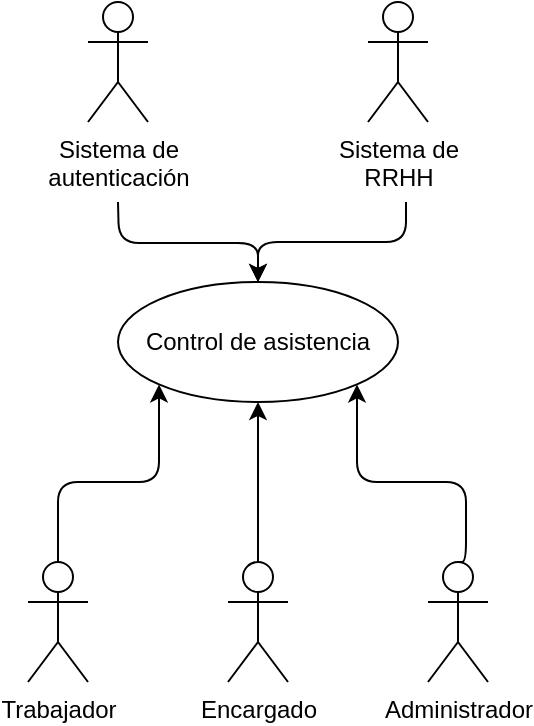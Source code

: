 <mxfile>
    <diagram id="a6hGziEq0ImsOIdKsxrM" name="Page-1">
        <mxGraphModel dx="549" dy="644" grid="1" gridSize="10" guides="1" tooltips="1" connect="1" arrows="1" fold="1" page="1" pageScale="1" pageWidth="291" pageHeight="413" background="#FFFFFF" math="0" shadow="0">
            <root>
                <mxCell id="0"/>
                <mxCell id="1" parent="0"/>
                <mxCell id="2" value="Control de asistencia" style="ellipse;whiteSpace=wrap;html=1;strokeColor=#000000;fillColor=#FFFFFF;fontColor=#000000;" parent="1" vertex="1">
                    <mxGeometry x="76" y="70" width="140" height="60" as="geometry"/>
                </mxCell>
                <mxCell id="8" style="edgeStyle=orthogonalEdgeStyle;html=1;exitX=0.5;exitY=0;exitDx=0;exitDy=0;exitPerimeter=0;entryX=0;entryY=1;entryDx=0;entryDy=0;strokeColor=#000000;" parent="1" source="3" target="2" edge="1">
                    <mxGeometry relative="1" as="geometry"/>
                </mxCell>
                <mxCell id="3" value="&lt;font color=&quot;#000000&quot;&gt;Trabajador&lt;/font&gt;" style="shape=umlActor;verticalLabelPosition=bottom;verticalAlign=top;html=1;fillColor=none;strokeColor=#000000;fontColor=#FFFFFF;" parent="1" vertex="1">
                    <mxGeometry x="31" y="210" width="30" height="60" as="geometry"/>
                </mxCell>
                <mxCell id="9" style="edgeStyle=orthogonalEdgeStyle;html=1;exitX=0.5;exitY=0;exitDx=0;exitDy=0;exitPerimeter=0;entryX=0.5;entryY=1;entryDx=0;entryDy=0;strokeColor=#000000;" parent="1" source="4" target="2" edge="1">
                    <mxGeometry relative="1" as="geometry"/>
                </mxCell>
                <mxCell id="4" value="&lt;font color=&quot;#000000&quot;&gt;Encargado&lt;/font&gt;" style="shape=umlActor;verticalLabelPosition=bottom;verticalAlign=top;html=1;fillColor=none;strokeColor=#000000;fontColor=#FFFFFF;" parent="1" vertex="1">
                    <mxGeometry x="131" y="210" width="30" height="60" as="geometry"/>
                </mxCell>
                <mxCell id="10" style="edgeStyle=orthogonalEdgeStyle;html=1;exitX=0.5;exitY=0;exitDx=0;exitDy=0;exitPerimeter=0;entryX=1;entryY=1;entryDx=0;entryDy=0;strokeColor=#000000;" parent="1" source="5" target="2" edge="1">
                    <mxGeometry relative="1" as="geometry">
                        <Array as="points">
                            <mxPoint x="250" y="210"/>
                            <mxPoint x="250" y="170"/>
                            <mxPoint x="196" y="170"/>
                        </Array>
                    </mxGeometry>
                </mxCell>
                <mxCell id="5" value="&lt;font color=&quot;#000000&quot;&gt;Administrador&lt;/font&gt;" style="shape=umlActor;verticalLabelPosition=bottom;verticalAlign=top;html=1;fillColor=none;strokeColor=#000000;fontColor=#FFFFFF;" parent="1" vertex="1">
                    <mxGeometry x="231" y="210" width="30" height="60" as="geometry"/>
                </mxCell>
                <mxCell id="13" style="edgeStyle=orthogonalEdgeStyle;html=1;entryX=0.5;entryY=0;entryDx=0;entryDy=0;strokeColor=#000000;fontColor=#000000;" edge="1" parent="1" target="2">
                    <mxGeometry relative="1" as="geometry">
                        <mxPoint x="76" y="30" as="sourcePoint"/>
                    </mxGeometry>
                </mxCell>
                <mxCell id="11" value="&lt;font color=&quot;#000000&quot;&gt;Sistema de&lt;br&gt;autenticación&lt;/font&gt;" style="shape=umlActor;verticalLabelPosition=bottom;verticalAlign=top;html=1;fillColor=none;strokeColor=#000000;fontColor=#FFFFFF;" vertex="1" parent="1">
                    <mxGeometry x="61" y="-70" width="30" height="60" as="geometry"/>
                </mxCell>
                <mxCell id="19" style="edgeStyle=orthogonalEdgeStyle;html=1;entryX=0.5;entryY=0;entryDx=0;entryDy=0;strokeColor=#000000;fontColor=#000000;" edge="1" parent="1" target="2">
                    <mxGeometry relative="1" as="geometry">
                        <mxPoint x="220" y="30" as="sourcePoint"/>
                        <Array as="points">
                            <mxPoint x="220" y="50"/>
                            <mxPoint x="146" y="50"/>
                        </Array>
                    </mxGeometry>
                </mxCell>
                <mxCell id="14" value="&lt;font color=&quot;#000000&quot;&gt;Sistema de&lt;br&gt;RRHH&lt;br&gt;&lt;/font&gt;" style="shape=umlActor;verticalLabelPosition=bottom;verticalAlign=top;html=1;fillColor=none;strokeColor=#000000;fontColor=#FFFFFF;" vertex="1" parent="1">
                    <mxGeometry x="201" y="-70" width="30" height="60" as="geometry"/>
                </mxCell>
            </root>
        </mxGraphModel>
    </diagram>
</mxfile>